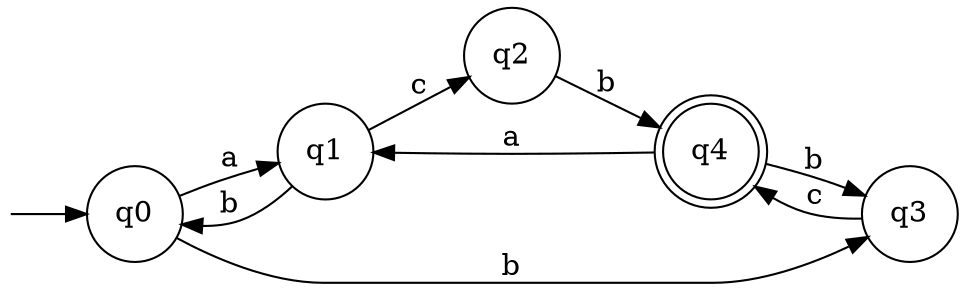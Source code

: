 digraph G {
  rankdir=LR;
  n__ [label="" shape=none width=.0];
  0 [shape=circle label="q0"];
  1 [shape=circle label="q1"];
  2 [shape=circle label="q2"];
  3 [shape=circle label="q3"];
  4 [shape=doublecircle label="q4"];
  n__ -> 0;
  0 -> 1 [label="a"];
  0 -> 3 [label="b"];
  1 -> 0 [label="b"];
  1 -> 2 [label="c"];
  2 -> 4 [label="b"];
  3 -> 4 [label="c"];
  4 -> 1 [label="a"];
  4 -> 3 [label="b"];
}
